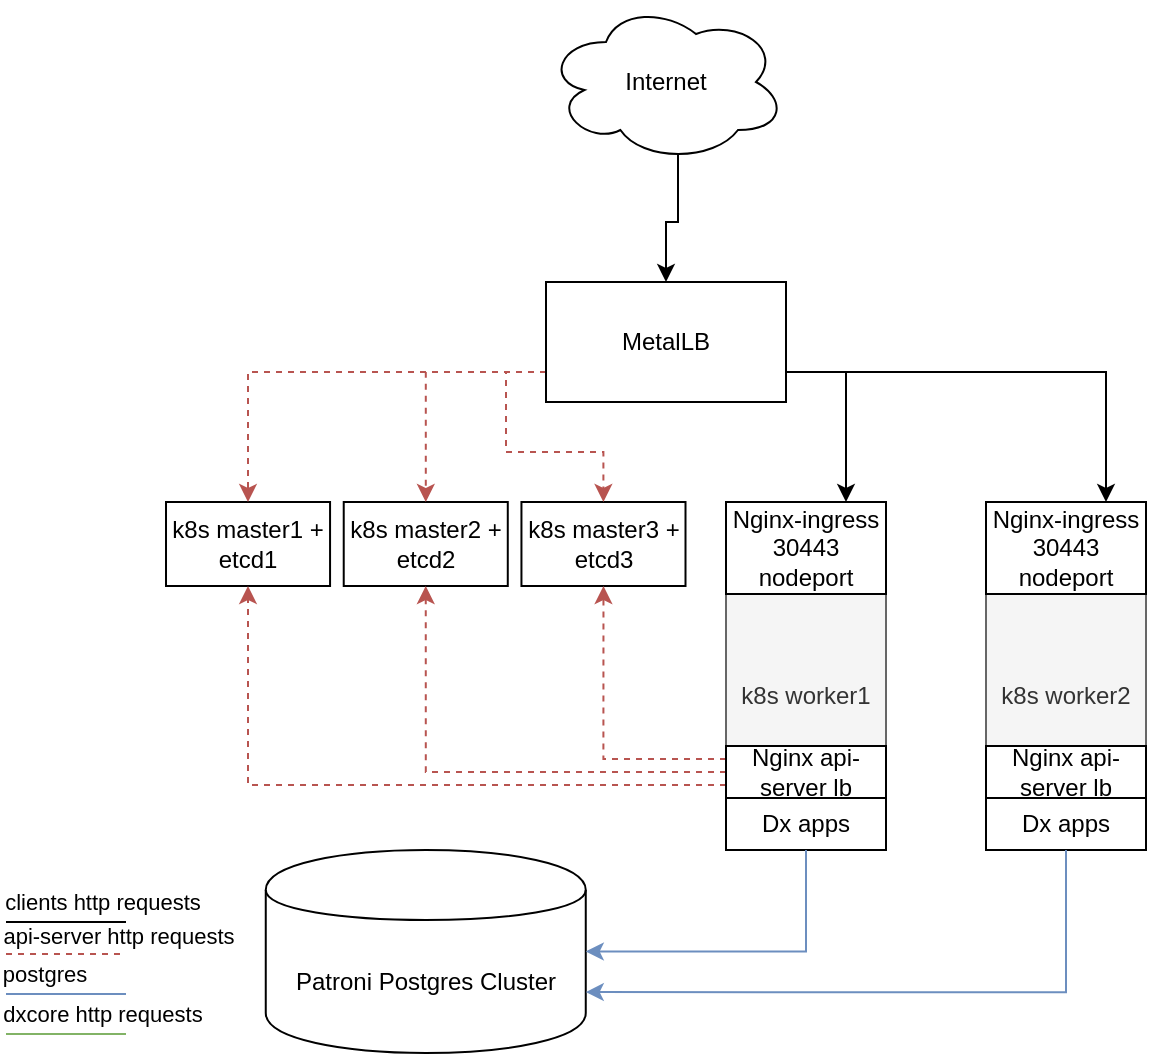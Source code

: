 <mxfile version="13.1.3" type="github">
  <diagram id="gpXZQzjekGS3WH-AGaMR" name="Page-1">
    <mxGraphModel dx="1251" dy="706" grid="1" gridSize="10" guides="1" tooltips="1" connect="1" arrows="1" fold="1" page="1" pageScale="1" pageWidth="827" pageHeight="1169" math="0" shadow="0">
      <root>
        <mxCell id="0" />
        <mxCell id="1" parent="0" />
        <mxCell id="9lm15JStF0xUO2hvtiot-138" style="edgeStyle=orthogonalEdgeStyle;rounded=0;orthogonalLoop=1;jettySize=auto;html=1;exitX=0.55;exitY=0.95;exitDx=0;exitDy=0;exitPerimeter=0;entryX=0.5;entryY=0;entryDx=0;entryDy=0;" parent="1" source="9lm15JStF0xUO2hvtiot-98" target="9lm15JStF0xUO2hvtiot-135" edge="1">
          <mxGeometry relative="1" as="geometry" />
        </mxCell>
        <mxCell id="9lm15JStF0xUO2hvtiot-98" value="Internet" style="ellipse;shape=cloud;whiteSpace=wrap;html=1;" parent="1" vertex="1">
          <mxGeometry x="490" y="10" width="120" height="80" as="geometry" />
        </mxCell>
        <mxCell id="9lm15JStF0xUO2hvtiot-114" value="k8s master1 + etcd1" style="rounded=0;whiteSpace=wrap;html=1;" parent="1" vertex="1">
          <mxGeometry x="300.003" y="260" width="82.025" height="42" as="geometry" />
        </mxCell>
        <mxCell id="9lm15JStF0xUO2hvtiot-115" value="k8s master2 + etcd2" style="rounded=0;whiteSpace=wrap;html=1;" parent="1" vertex="1">
          <mxGeometry x="388.864" y="260" width="82.025" height="42" as="geometry" />
        </mxCell>
        <mxCell id="9lm15JStF0xUO2hvtiot-116" value="k8s master3 + etcd3" style="rounded=0;whiteSpace=wrap;html=1;" parent="1" vertex="1">
          <mxGeometry x="477.725" y="260" width="82.025" height="42" as="geometry" />
        </mxCell>
        <mxCell id="9lm15JStF0xUO2hvtiot-117" value="Patroni Postgres Cluster" style="shape=cylinder;whiteSpace=wrap;html=1;boundedLbl=1;backgroundOutline=1;" parent="1" vertex="1">
          <mxGeometry x="349.88" y="434" width="160" height="101.5" as="geometry" />
        </mxCell>
        <mxCell id="9lm15JStF0xUO2hvtiot-118" style="edgeStyle=orthogonalEdgeStyle;rounded=0;orthogonalLoop=1;jettySize=auto;html=1;exitX=0;exitY=0.25;exitDx=0;exitDy=0;entryX=0.5;entryY=1;entryDx=0;entryDy=0;fillColor=#f8cecc;strokeColor=#b85450;dashed=1;" parent="1" source="9lm15JStF0xUO2hvtiot-125" target="9lm15JStF0xUO2hvtiot-116" edge="1">
          <mxGeometry relative="1" as="geometry" />
        </mxCell>
        <mxCell id="9lm15JStF0xUO2hvtiot-119" style="edgeStyle=orthogonalEdgeStyle;rounded=0;orthogonalLoop=1;jettySize=auto;html=1;exitX=0;exitY=0.5;exitDx=0;exitDy=0;entryX=0.5;entryY=1;entryDx=0;entryDy=0;fillColor=#f8cecc;strokeColor=#b85450;dashed=1;" parent="1" source="9lm15JStF0xUO2hvtiot-125" target="9lm15JStF0xUO2hvtiot-115" edge="1">
          <mxGeometry relative="1" as="geometry" />
        </mxCell>
        <mxCell id="9lm15JStF0xUO2hvtiot-120" style="edgeStyle=orthogonalEdgeStyle;rounded=0;orthogonalLoop=1;jettySize=auto;html=1;exitX=0;exitY=0.75;exitDx=0;exitDy=0;fillColor=#f8cecc;strokeColor=#b85450;dashed=1;" parent="1" source="9lm15JStF0xUO2hvtiot-125" target="9lm15JStF0xUO2hvtiot-114" edge="1">
          <mxGeometry relative="1" as="geometry" />
        </mxCell>
        <mxCell id="9lm15JStF0xUO2hvtiot-121" value="" style="group" parent="1" vertex="1" connectable="0">
          <mxGeometry x="580" y="260" width="80" height="174" as="geometry" />
        </mxCell>
        <mxCell id="9lm15JStF0xUO2hvtiot-122" value="k8s worker1" style="rounded=0;whiteSpace=wrap;html=1;fillColor=#f5f5f5;strokeColor=#666666;fontColor=#333333;" parent="9lm15JStF0xUO2hvtiot-121" vertex="1">
          <mxGeometry y="20" width="80" height="154" as="geometry" />
        </mxCell>
        <mxCell id="9lm15JStF0xUO2hvtiot-123" value="Nginx-ingress 30443 nodeport" style="rounded=0;whiteSpace=wrap;html=1;" parent="9lm15JStF0xUO2hvtiot-121" vertex="1">
          <mxGeometry width="80" height="46" as="geometry" />
        </mxCell>
        <mxCell id="9lm15JStF0xUO2hvtiot-124" value="Dx apps" style="rounded=0;whiteSpace=wrap;html=1;" parent="9lm15JStF0xUO2hvtiot-121" vertex="1">
          <mxGeometry y="148" width="80" height="26" as="geometry" />
        </mxCell>
        <mxCell id="9lm15JStF0xUO2hvtiot-125" value="Nginx api-server lb" style="rounded=0;whiteSpace=wrap;html=1;" parent="9lm15JStF0xUO2hvtiot-121" vertex="1">
          <mxGeometry y="122" width="80" height="26" as="geometry" />
        </mxCell>
        <mxCell id="9lm15JStF0xUO2hvtiot-126" value="" style="group" parent="1" vertex="1" connectable="0">
          <mxGeometry x="710" y="260" width="80" height="174" as="geometry" />
        </mxCell>
        <mxCell id="9lm15JStF0xUO2hvtiot-127" value="k8s worker2" style="rounded=0;whiteSpace=wrap;html=1;fillColor=#f5f5f5;strokeColor=#666666;fontColor=#333333;" parent="9lm15JStF0xUO2hvtiot-126" vertex="1">
          <mxGeometry y="20" width="80" height="154" as="geometry" />
        </mxCell>
        <mxCell id="9lm15JStF0xUO2hvtiot-128" value="Nginx-ingress 30443 nodeport" style="rounded=0;whiteSpace=wrap;html=1;" parent="9lm15JStF0xUO2hvtiot-126" vertex="1">
          <mxGeometry width="80" height="46" as="geometry" />
        </mxCell>
        <mxCell id="9lm15JStF0xUO2hvtiot-129" value="Dx apps" style="rounded=0;whiteSpace=wrap;html=1;" parent="9lm15JStF0xUO2hvtiot-126" vertex="1">
          <mxGeometry y="148" width="80" height="26" as="geometry" />
        </mxCell>
        <mxCell id="9lm15JStF0xUO2hvtiot-130" value="Nginx api-server lb" style="rounded=0;whiteSpace=wrap;html=1;" parent="9lm15JStF0xUO2hvtiot-126" vertex="1">
          <mxGeometry y="122" width="80" height="26" as="geometry" />
        </mxCell>
        <mxCell id="9lm15JStF0xUO2hvtiot-131" style="edgeStyle=orthogonalEdgeStyle;rounded=0;orthogonalLoop=1;jettySize=auto;html=1;exitX=0.5;exitY=1;exitDx=0;exitDy=0;entryX=1;entryY=0.7;entryDx=0;entryDy=0;fillColor=#dae8fc;strokeColor=#6c8ebf;" parent="1" source="9lm15JStF0xUO2hvtiot-129" target="9lm15JStF0xUO2hvtiot-117" edge="1">
          <mxGeometry relative="1" as="geometry" />
        </mxCell>
        <mxCell id="9lm15JStF0xUO2hvtiot-132" style="edgeStyle=orthogonalEdgeStyle;rounded=0;orthogonalLoop=1;jettySize=auto;html=1;exitX=0.5;exitY=1;exitDx=0;exitDy=0;entryX=1;entryY=0.5;entryDx=0;entryDy=0;fillColor=#dae8fc;strokeColor=#6c8ebf;" parent="1" source="9lm15JStF0xUO2hvtiot-124" target="9lm15JStF0xUO2hvtiot-117" edge="1">
          <mxGeometry relative="1" as="geometry" />
        </mxCell>
        <mxCell id="9lm15JStF0xUO2hvtiot-139" style="edgeStyle=orthogonalEdgeStyle;rounded=0;orthogonalLoop=1;jettySize=auto;html=1;exitX=1;exitY=0.75;exitDx=0;exitDy=0;entryX=0.75;entryY=0;entryDx=0;entryDy=0;" parent="1" source="9lm15JStF0xUO2hvtiot-135" target="9lm15JStF0xUO2hvtiot-123" edge="1">
          <mxGeometry relative="1" as="geometry" />
        </mxCell>
        <mxCell id="9lm15JStF0xUO2hvtiot-140" style="edgeStyle=orthogonalEdgeStyle;rounded=0;orthogonalLoop=1;jettySize=auto;html=1;exitX=1;exitY=0.75;exitDx=0;exitDy=0;entryX=0.75;entryY=0;entryDx=0;entryDy=0;" parent="1" source="9lm15JStF0xUO2hvtiot-135" target="9lm15JStF0xUO2hvtiot-128" edge="1">
          <mxGeometry relative="1" as="geometry" />
        </mxCell>
        <mxCell id="9lm15JStF0xUO2hvtiot-141" style="edgeStyle=orthogonalEdgeStyle;rounded=0;orthogonalLoop=1;jettySize=auto;html=1;exitX=0;exitY=0.75;exitDx=0;exitDy=0;fillColor=#f8cecc;strokeColor=#b85450;dashed=1;" parent="1" source="9lm15JStF0xUO2hvtiot-135" target="9lm15JStF0xUO2hvtiot-114" edge="1">
          <mxGeometry relative="1" as="geometry" />
        </mxCell>
        <mxCell id="9lm15JStF0xUO2hvtiot-142" style="edgeStyle=orthogonalEdgeStyle;rounded=0;orthogonalLoop=1;jettySize=auto;html=1;exitX=0;exitY=0.75;exitDx=0;exitDy=0;fillColor=#f8cecc;strokeColor=#b85450;dashed=1;" parent="1" source="9lm15JStF0xUO2hvtiot-135" target="9lm15JStF0xUO2hvtiot-115" edge="1">
          <mxGeometry relative="1" as="geometry" />
        </mxCell>
        <mxCell id="9lm15JStF0xUO2hvtiot-143" style="edgeStyle=orthogonalEdgeStyle;rounded=0;orthogonalLoop=1;jettySize=auto;html=1;exitX=0;exitY=0.75;exitDx=0;exitDy=0;fillColor=#f8cecc;strokeColor=#b85450;dashed=1;" parent="1" source="9lm15JStF0xUO2hvtiot-135" target="9lm15JStF0xUO2hvtiot-116" edge="1">
          <mxGeometry relative="1" as="geometry" />
        </mxCell>
        <mxCell id="9lm15JStF0xUO2hvtiot-135" value="MetalLB" style="rounded=0;whiteSpace=wrap;html=1;" parent="1" vertex="1">
          <mxGeometry x="490" y="150" width="120" height="60" as="geometry" />
        </mxCell>
        <mxCell id="H98rAg-c5zLybSKhwUSo-1" value="" style="endArrow=none;html=1;fillColor=#f8cecc;strokeColor=#b85450;dashed=1;" edge="1" parent="1">
          <mxGeometry width="50" height="50" relative="1" as="geometry">
            <mxPoint x="220" y="486" as="sourcePoint" />
            <mxPoint x="280" y="486" as="targetPoint" />
          </mxGeometry>
        </mxCell>
        <mxCell id="H98rAg-c5zLybSKhwUSo-2" value="api-server http requests" style="edgeLabel;html=1;align=center;verticalAlign=middle;resizable=0;points=[];" vertex="1" connectable="0" parent="H98rAg-c5zLybSKhwUSo-1">
          <mxGeometry x="0.145" y="-1" relative="1" as="geometry">
            <mxPoint x="21" y="-10" as="offset" />
          </mxGeometry>
        </mxCell>
        <mxCell id="H98rAg-c5zLybSKhwUSo-3" value="" style="endArrow=none;html=1;fillColor=#dae8fc;strokeColor=#6c8ebf;" edge="1" parent="1">
          <mxGeometry width="50" height="50" relative="1" as="geometry">
            <mxPoint x="220" y="506" as="sourcePoint" />
            <mxPoint x="280" y="506" as="targetPoint" />
          </mxGeometry>
        </mxCell>
        <mxCell id="H98rAg-c5zLybSKhwUSo-4" value="postgres" style="edgeLabel;html=1;align=center;verticalAlign=middle;resizable=0;points=[];" vertex="1" connectable="0" parent="H98rAg-c5zLybSKhwUSo-3">
          <mxGeometry x="0.145" y="-1" relative="1" as="geometry">
            <mxPoint x="-16" y="-11" as="offset" />
          </mxGeometry>
        </mxCell>
        <mxCell id="H98rAg-c5zLybSKhwUSo-5" value="" style="endArrow=none;html=1;fillColor=#d5e8d4;strokeColor=#82b366;" edge="1" parent="1">
          <mxGeometry width="50" height="50" relative="1" as="geometry">
            <mxPoint x="220" y="526" as="sourcePoint" />
            <mxPoint x="280" y="526" as="targetPoint" />
          </mxGeometry>
        </mxCell>
        <mxCell id="H98rAg-c5zLybSKhwUSo-6" value="dxcore http requests" style="edgeLabel;html=1;align=center;verticalAlign=middle;resizable=0;points=[];" vertex="1" connectable="0" parent="H98rAg-c5zLybSKhwUSo-5">
          <mxGeometry x="0.145" y="-1" relative="1" as="geometry">
            <mxPoint x="13" y="-11" as="offset" />
          </mxGeometry>
        </mxCell>
        <mxCell id="H98rAg-c5zLybSKhwUSo-7" value="" style="endArrow=none;html=1;" edge="1" parent="1">
          <mxGeometry width="50" height="50" relative="1" as="geometry">
            <mxPoint x="220" y="470" as="sourcePoint" />
            <mxPoint x="280" y="470" as="targetPoint" />
          </mxGeometry>
        </mxCell>
        <mxCell id="H98rAg-c5zLybSKhwUSo-8" value="clients http requests" style="edgeLabel;html=1;align=center;verticalAlign=middle;resizable=0;points=[];" vertex="1" connectable="0" parent="H98rAg-c5zLybSKhwUSo-7">
          <mxGeometry x="0.145" y="-1" relative="1" as="geometry">
            <mxPoint x="13" y="-11" as="offset" />
          </mxGeometry>
        </mxCell>
      </root>
    </mxGraphModel>
  </diagram>
</mxfile>
